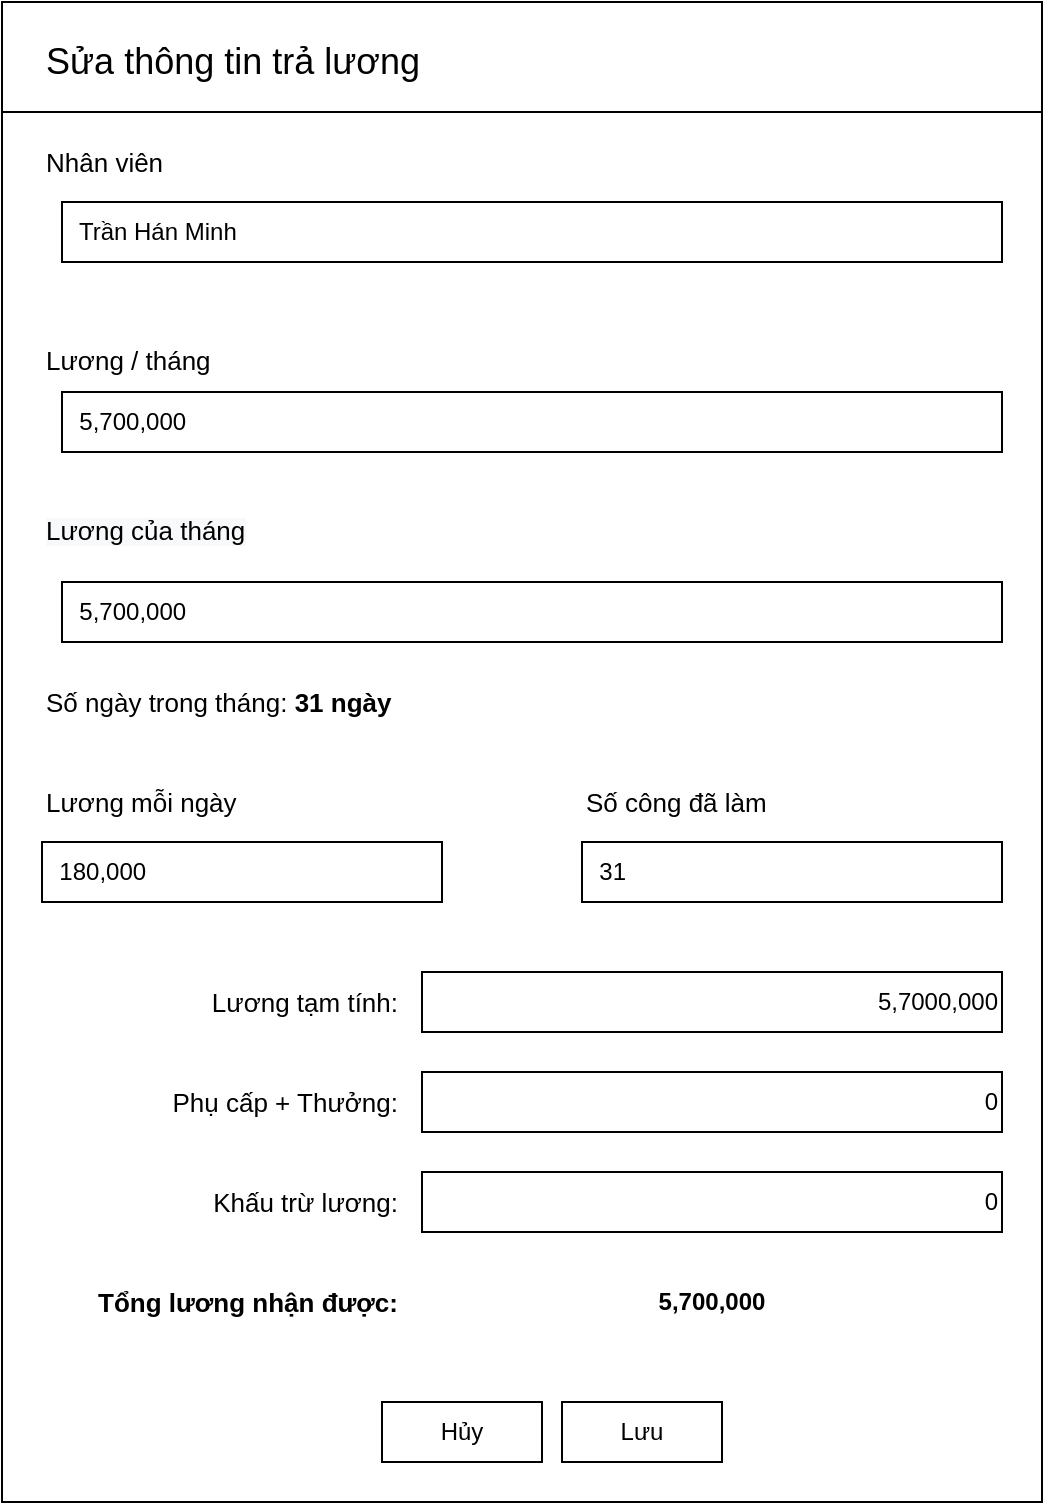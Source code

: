 <mxfile version="13.6.5" type="device"><diagram id="XARbbpSPBcTLp8q--pCe" name="Page-1"><mxGraphModel dx="1038" dy="531" grid="1" gridSize="10" guides="1" tooltips="1" connect="1" arrows="1" fold="1" page="1" pageScale="1" pageWidth="827" pageHeight="1169" math="0" shadow="0"><root><mxCell id="0"/><mxCell id="1" parent="0"/><mxCell id="KZ4tewA785tq6JRVS94l-1" value="" style="rounded=0;whiteSpace=wrap;html=1;" vertex="1" parent="1"><mxGeometry x="120" y="120" width="520" height="750" as="geometry"/></mxCell><mxCell id="KZ4tewA785tq6JRVS94l-2" value="&lt;font style=&quot;font-size: 18px&quot;&gt;Sửa thông tin trả lương&lt;/font&gt;" style="text;html=1;strokeColor=none;fillColor=none;align=left;verticalAlign=middle;whiteSpace=wrap;rounded=0;" vertex="1" parent="1"><mxGeometry x="140" y="140" width="340" height="20" as="geometry"/></mxCell><mxCell id="KZ4tewA785tq6JRVS94l-3" value="" style="line;strokeWidth=1;html=1;perimeter=backbonePerimeter;points=[];outlineConnect=0;" vertex="1" parent="1"><mxGeometry x="120" y="170" width="520" height="10" as="geometry"/></mxCell><mxCell id="KZ4tewA785tq6JRVS94l-4" value="&lt;font style=&quot;font-size: 13px&quot;&gt;Nhân viên&lt;/font&gt;" style="text;html=1;strokeColor=none;fillColor=none;align=left;verticalAlign=middle;whiteSpace=wrap;rounded=0;" vertex="1" parent="1"><mxGeometry x="140" y="190" width="170" height="20" as="geometry"/></mxCell><mxCell id="KZ4tewA785tq6JRVS94l-5" value="&amp;nbsp; Trần Hán Minh" style="rounded=0;whiteSpace=wrap;html=1;strokeWidth=1;align=left;" vertex="1" parent="1"><mxGeometry x="150" y="220" width="470" height="30" as="geometry"/></mxCell><mxCell id="KZ4tewA785tq6JRVS94l-6" value="&lt;span style=&quot;font-family: &amp;#34;helvetica&amp;#34;&quot;&gt;&lt;font style=&quot;font-size: 13px&quot;&gt;Lương / tháng&lt;/font&gt;&lt;/span&gt;" style="text;whiteSpace=wrap;html=1;" vertex="1" parent="1"><mxGeometry x="140" y="285" width="300" height="30" as="geometry"/></mxCell><mxCell id="KZ4tewA785tq6JRVS94l-7" value="&amp;nbsp; 5,700,000" style="rounded=0;whiteSpace=wrap;html=1;strokeWidth=1;align=left;" vertex="1" parent="1"><mxGeometry x="150" y="315" width="470" height="30" as="geometry"/></mxCell><mxCell id="KZ4tewA785tq6JRVS94l-8" value="&lt;span style=&quot;color: rgb(0 , 0 , 0) ; font-family: &amp;#34;helvetica&amp;#34; ; font-style: normal ; font-weight: 400 ; letter-spacing: normal ; text-align: left ; text-indent: 0px ; text-transform: none ; word-spacing: 0px ; background-color: rgb(248 , 249 , 250) ; display: inline ; float: none&quot;&gt;&lt;font style=&quot;font-size: 13px&quot;&gt;Lương của tháng&lt;/font&gt;&lt;/span&gt;" style="text;whiteSpace=wrap;html=1;" vertex="1" parent="1"><mxGeometry x="140" y="370" width="330" height="30" as="geometry"/></mxCell><mxCell id="KZ4tewA785tq6JRVS94l-9" value="&amp;nbsp; 5,700,000" style="rounded=0;whiteSpace=wrap;html=1;strokeWidth=1;align=left;" vertex="1" parent="1"><mxGeometry x="150" y="410" width="470" height="30" as="geometry"/></mxCell><mxCell id="KZ4tewA785tq6JRVS94l-10" value="&lt;font style=&quot;font-size: 13px&quot;&gt;Số ngày trong tháng: &lt;b&gt;31 ngày&lt;/b&gt;&lt;/font&gt;" style="text;html=1;strokeColor=none;fillColor=none;align=left;verticalAlign=middle;whiteSpace=wrap;rounded=0;" vertex="1" parent="1"><mxGeometry x="140" y="460" width="330" height="20" as="geometry"/></mxCell><mxCell id="KZ4tewA785tq6JRVS94l-11" value="&lt;font style=&quot;font-size: 13px&quot;&gt;Lương mỗi ngày&lt;/font&gt;" style="text;html=1;strokeColor=none;fillColor=none;align=left;verticalAlign=middle;whiteSpace=wrap;rounded=0;" vertex="1" parent="1"><mxGeometry x="140" y="510" width="130" height="20" as="geometry"/></mxCell><mxCell id="KZ4tewA785tq6JRVS94l-12" value="&amp;nbsp; 180,000" style="rounded=0;whiteSpace=wrap;html=1;strokeWidth=1;align=left;" vertex="1" parent="1"><mxGeometry x="140" y="540" width="200" height="30" as="geometry"/></mxCell><mxCell id="KZ4tewA785tq6JRVS94l-13" value="&amp;nbsp; 31" style="rounded=0;whiteSpace=wrap;html=1;strokeWidth=1;align=left;" vertex="1" parent="1"><mxGeometry x="410" y="540" width="210" height="30" as="geometry"/></mxCell><mxCell id="KZ4tewA785tq6JRVS94l-14" value="&lt;font style=&quot;font-size: 13px&quot;&gt;Số công đã làm&lt;/font&gt;" style="text;html=1;strokeColor=none;fillColor=none;align=left;verticalAlign=middle;whiteSpace=wrap;rounded=0;" vertex="1" parent="1"><mxGeometry x="410" y="510" width="130" height="20" as="geometry"/></mxCell><mxCell id="KZ4tewA785tq6JRVS94l-15" value="&lt;font style=&quot;font-size: 13px&quot;&gt;Lương tạm tính:&lt;/font&gt;" style="text;html=1;strokeColor=none;fillColor=none;align=right;verticalAlign=middle;whiteSpace=wrap;rounded=0;" vertex="1" parent="1"><mxGeometry x="190" y="610" width="130" height="20" as="geometry"/></mxCell><mxCell id="KZ4tewA785tq6JRVS94l-16" value="5,7000,000" style="rounded=0;whiteSpace=wrap;html=1;strokeWidth=1;align=right;" vertex="1" parent="1"><mxGeometry x="330" y="605" width="290" height="30" as="geometry"/></mxCell><mxCell id="KZ4tewA785tq6JRVS94l-17" value="&lt;span style=&quot;font-size: 13px&quot;&gt;Phụ cấp + Thưởng:&lt;/span&gt;" style="text;html=1;strokeColor=none;fillColor=none;align=right;verticalAlign=middle;whiteSpace=wrap;rounded=0;" vertex="1" parent="1"><mxGeometry x="190" y="660" width="130" height="20" as="geometry"/></mxCell><mxCell id="KZ4tewA785tq6JRVS94l-18" value="0" style="rounded=0;whiteSpace=wrap;html=1;strokeWidth=1;align=right;" vertex="1" parent="1"><mxGeometry x="330" y="655" width="290" height="30" as="geometry"/></mxCell><mxCell id="KZ4tewA785tq6JRVS94l-19" value="&lt;span style=&quot;font-size: 13px&quot;&gt;Khấu trừ lương:&lt;/span&gt;" style="text;html=1;strokeColor=none;fillColor=none;align=right;verticalAlign=middle;whiteSpace=wrap;rounded=0;" vertex="1" parent="1"><mxGeometry x="190" y="710" width="130" height="20" as="geometry"/></mxCell><mxCell id="KZ4tewA785tq6JRVS94l-20" value="0" style="rounded=0;whiteSpace=wrap;html=1;strokeWidth=1;align=right;" vertex="1" parent="1"><mxGeometry x="330" y="705" width="290" height="30" as="geometry"/></mxCell><mxCell id="KZ4tewA785tq6JRVS94l-22" value="&lt;span style=&quot;font-size: 13px&quot;&gt;&lt;b&gt;Tổng lương nhận được:&lt;/b&gt;&lt;/span&gt;" style="text;html=1;strokeColor=none;fillColor=none;align=right;verticalAlign=middle;whiteSpace=wrap;rounded=0;" vertex="1" parent="1"><mxGeometry x="140" y="760" width="180" height="20" as="geometry"/></mxCell><mxCell id="KZ4tewA785tq6JRVS94l-23" value="&lt;b&gt;5,700,000&lt;/b&gt;" style="text;html=1;strokeColor=none;fillColor=none;align=center;verticalAlign=middle;whiteSpace=wrap;rounded=0;" vertex="1" parent="1"><mxGeometry x="330" y="760" width="290" height="20" as="geometry"/></mxCell><mxCell id="KZ4tewA785tq6JRVS94l-24" value="Lưu" style="rounded=0;whiteSpace=wrap;html=1;strokeWidth=1;" vertex="1" parent="1"><mxGeometry x="400" y="820" width="80" height="30" as="geometry"/></mxCell><mxCell id="KZ4tewA785tq6JRVS94l-25" value="Hủy" style="rounded=0;whiteSpace=wrap;html=1;strokeWidth=1;" vertex="1" parent="1"><mxGeometry x="310" y="820" width="80" height="30" as="geometry"/></mxCell></root></mxGraphModel></diagram></mxfile>